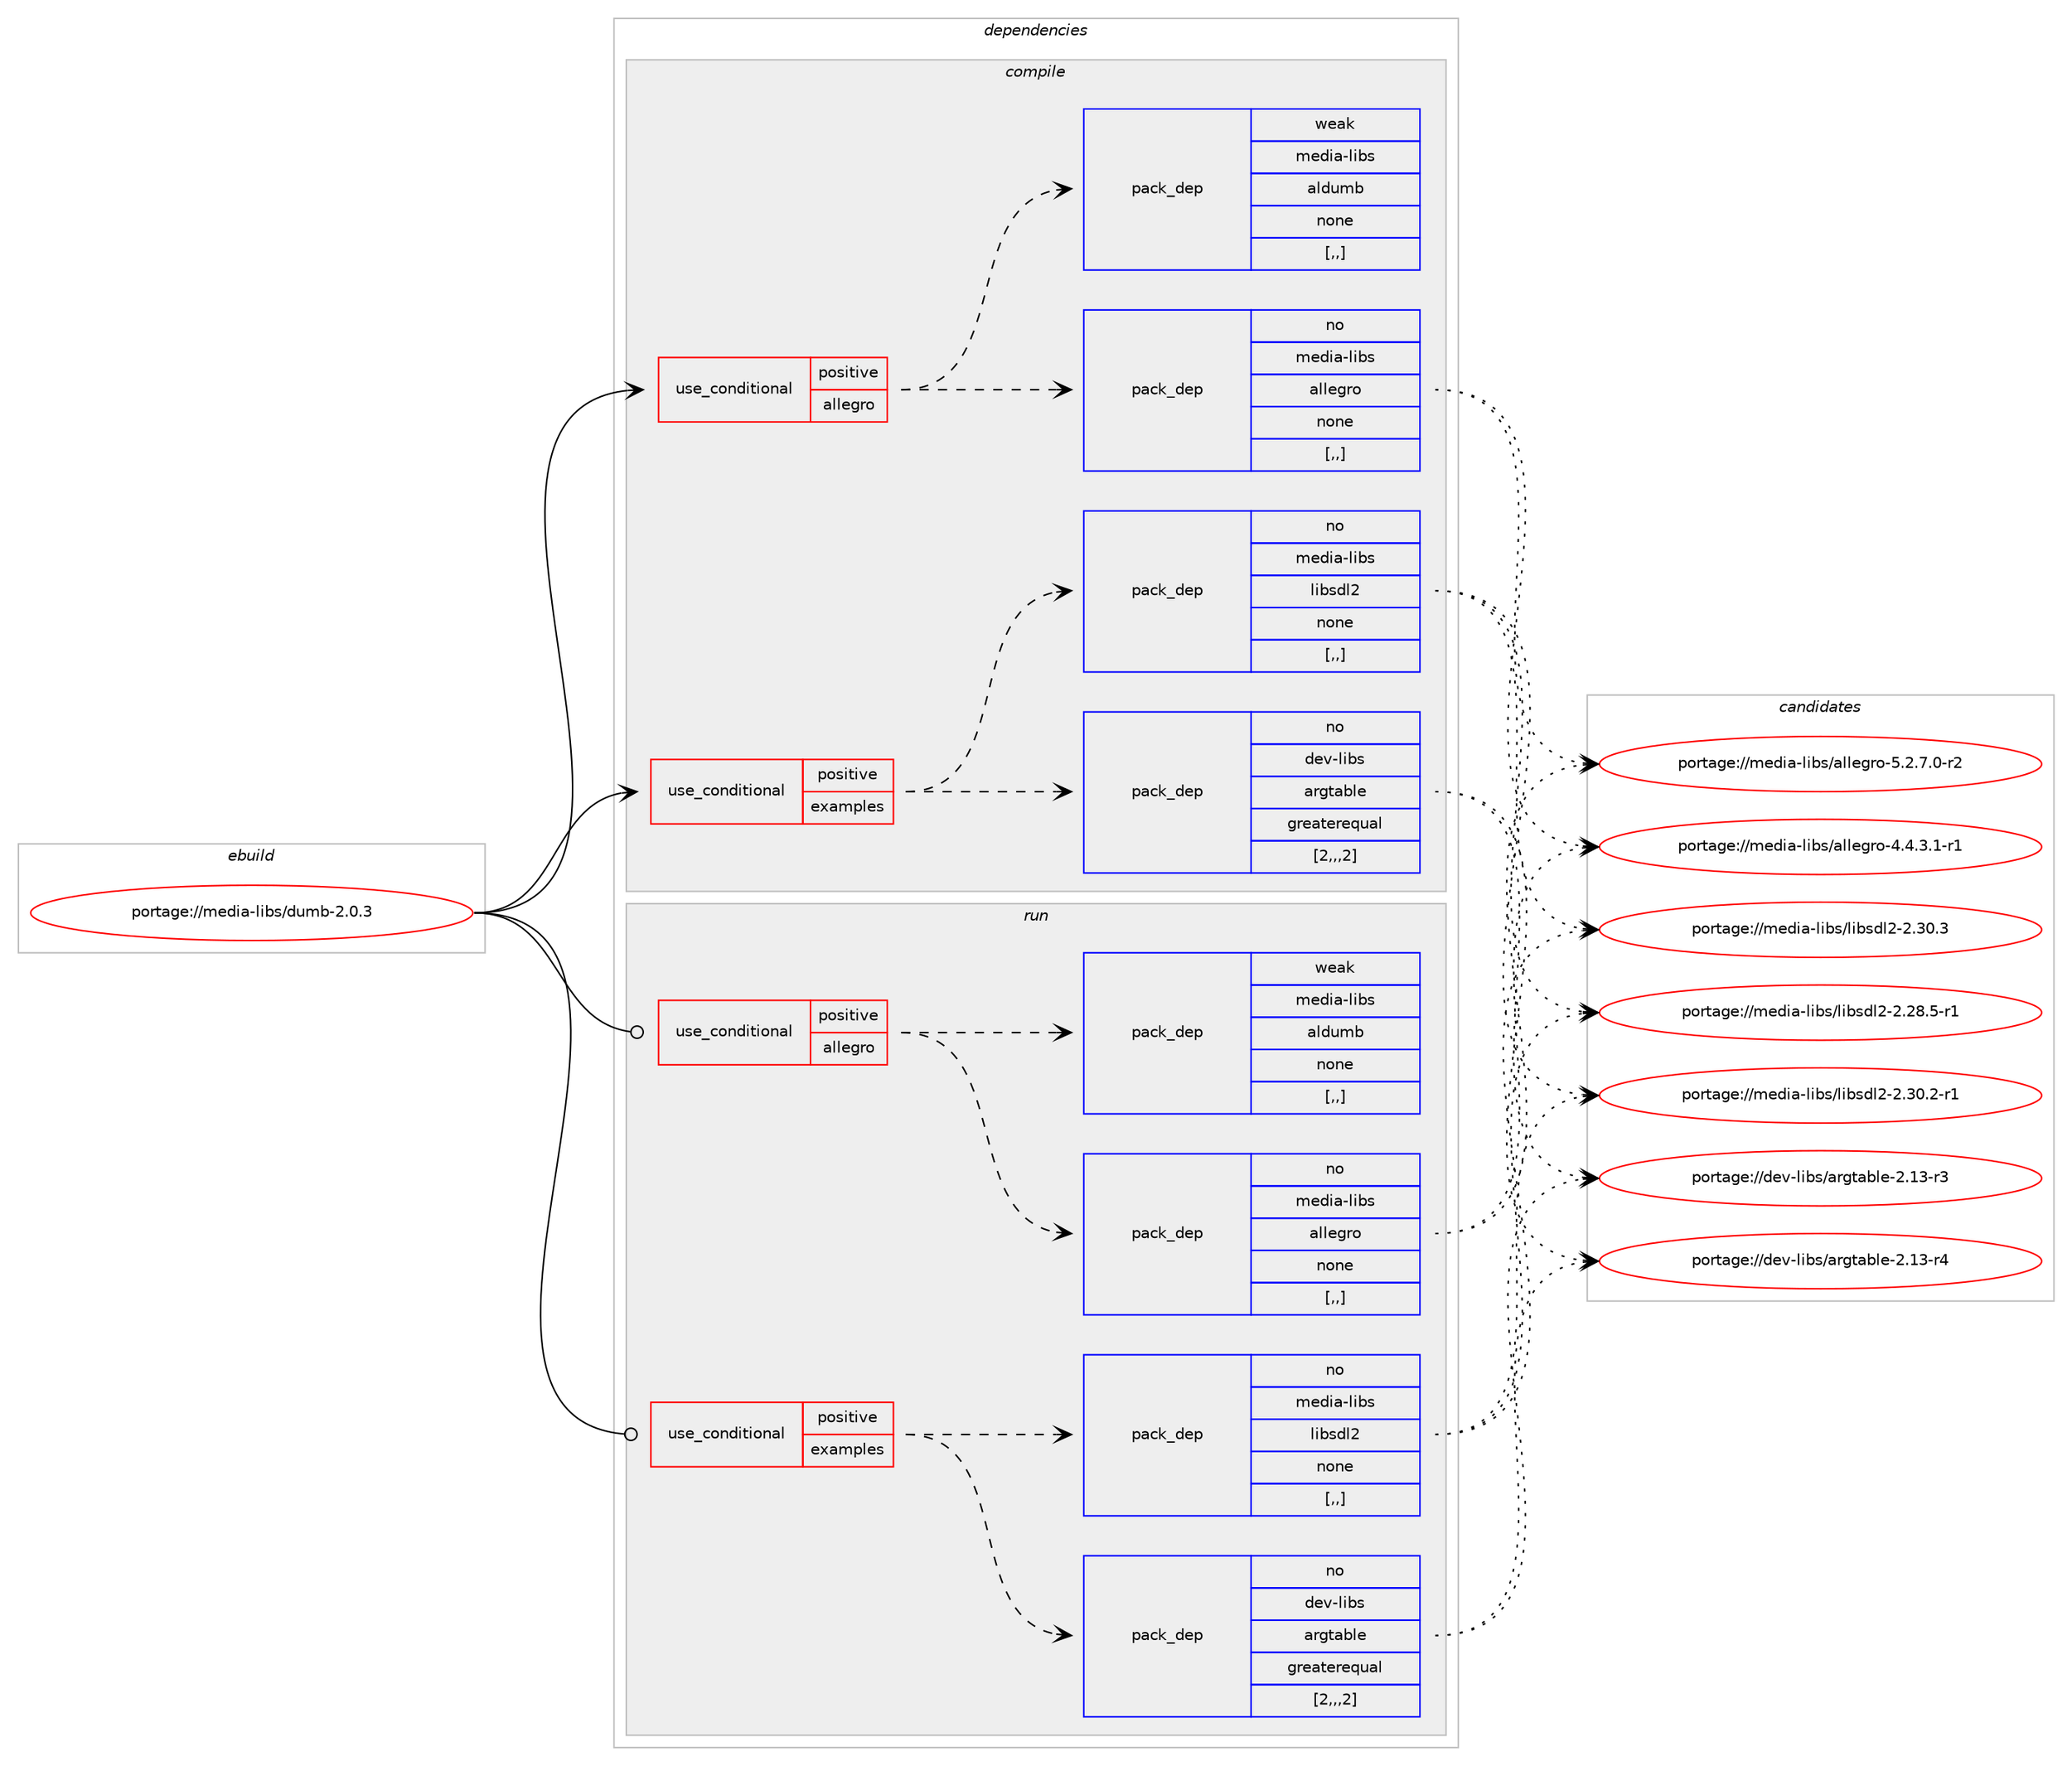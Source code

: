 digraph prolog {

# *************
# Graph options
# *************

newrank=true;
concentrate=true;
compound=true;
graph [rankdir=LR,fontname=Helvetica,fontsize=10,ranksep=1.5];#, ranksep=2.5, nodesep=0.2];
edge  [arrowhead=vee];
node  [fontname=Helvetica,fontsize=10];

# **********
# The ebuild
# **********

subgraph cluster_leftcol {
color=gray;
rank=same;
label=<<i>ebuild</i>>;
id [label="portage://media-libs/dumb-2.0.3", color=red, width=4, href="../media-libs/dumb-2.0.3.svg"];
}

# ****************
# The dependencies
# ****************

subgraph cluster_midcol {
color=gray;
label=<<i>dependencies</i>>;
subgraph cluster_compile {
fillcolor="#eeeeee";
style=filled;
label=<<i>compile</i>>;
subgraph cond72942 {
dependency289819 [label=<<TABLE BORDER="0" CELLBORDER="1" CELLSPACING="0" CELLPADDING="4"><TR><TD ROWSPAN="3" CELLPADDING="10">use_conditional</TD></TR><TR><TD>positive</TD></TR><TR><TD>allegro</TD></TR></TABLE>>, shape=none, color=red];
subgraph pack214571 {
dependency289820 [label=<<TABLE BORDER="0" CELLBORDER="1" CELLSPACING="0" CELLPADDING="4" WIDTH="220"><TR><TD ROWSPAN="6" CELLPADDING="30">pack_dep</TD></TR><TR><TD WIDTH="110">no</TD></TR><TR><TD>media-libs</TD></TR><TR><TD>allegro</TD></TR><TR><TD>none</TD></TR><TR><TD>[,,]</TD></TR></TABLE>>, shape=none, color=blue];
}
dependency289819:e -> dependency289820:w [weight=20,style="dashed",arrowhead="vee"];
subgraph pack214572 {
dependency289821 [label=<<TABLE BORDER="0" CELLBORDER="1" CELLSPACING="0" CELLPADDING="4" WIDTH="220"><TR><TD ROWSPAN="6" CELLPADDING="30">pack_dep</TD></TR><TR><TD WIDTH="110">weak</TD></TR><TR><TD>media-libs</TD></TR><TR><TD>aldumb</TD></TR><TR><TD>none</TD></TR><TR><TD>[,,]</TD></TR></TABLE>>, shape=none, color=blue];
}
dependency289819:e -> dependency289821:w [weight=20,style="dashed",arrowhead="vee"];
}
id:e -> dependency289819:w [weight=20,style="solid",arrowhead="vee"];
subgraph cond72943 {
dependency289822 [label=<<TABLE BORDER="0" CELLBORDER="1" CELLSPACING="0" CELLPADDING="4"><TR><TD ROWSPAN="3" CELLPADDING="10">use_conditional</TD></TR><TR><TD>positive</TD></TR><TR><TD>examples</TD></TR></TABLE>>, shape=none, color=red];
subgraph pack214573 {
dependency289823 [label=<<TABLE BORDER="0" CELLBORDER="1" CELLSPACING="0" CELLPADDING="4" WIDTH="220"><TR><TD ROWSPAN="6" CELLPADDING="30">pack_dep</TD></TR><TR><TD WIDTH="110">no</TD></TR><TR><TD>dev-libs</TD></TR><TR><TD>argtable</TD></TR><TR><TD>greaterequal</TD></TR><TR><TD>[2,,,2]</TD></TR></TABLE>>, shape=none, color=blue];
}
dependency289822:e -> dependency289823:w [weight=20,style="dashed",arrowhead="vee"];
subgraph pack214574 {
dependency289824 [label=<<TABLE BORDER="0" CELLBORDER="1" CELLSPACING="0" CELLPADDING="4" WIDTH="220"><TR><TD ROWSPAN="6" CELLPADDING="30">pack_dep</TD></TR><TR><TD WIDTH="110">no</TD></TR><TR><TD>media-libs</TD></TR><TR><TD>libsdl2</TD></TR><TR><TD>none</TD></TR><TR><TD>[,,]</TD></TR></TABLE>>, shape=none, color=blue];
}
dependency289822:e -> dependency289824:w [weight=20,style="dashed",arrowhead="vee"];
}
id:e -> dependency289822:w [weight=20,style="solid",arrowhead="vee"];
}
subgraph cluster_compileandrun {
fillcolor="#eeeeee";
style=filled;
label=<<i>compile and run</i>>;
}
subgraph cluster_run {
fillcolor="#eeeeee";
style=filled;
label=<<i>run</i>>;
subgraph cond72944 {
dependency289825 [label=<<TABLE BORDER="0" CELLBORDER="1" CELLSPACING="0" CELLPADDING="4"><TR><TD ROWSPAN="3" CELLPADDING="10">use_conditional</TD></TR><TR><TD>positive</TD></TR><TR><TD>allegro</TD></TR></TABLE>>, shape=none, color=red];
subgraph pack214575 {
dependency289826 [label=<<TABLE BORDER="0" CELLBORDER="1" CELLSPACING="0" CELLPADDING="4" WIDTH="220"><TR><TD ROWSPAN="6" CELLPADDING="30">pack_dep</TD></TR><TR><TD WIDTH="110">no</TD></TR><TR><TD>media-libs</TD></TR><TR><TD>allegro</TD></TR><TR><TD>none</TD></TR><TR><TD>[,,]</TD></TR></TABLE>>, shape=none, color=blue];
}
dependency289825:e -> dependency289826:w [weight=20,style="dashed",arrowhead="vee"];
subgraph pack214576 {
dependency289827 [label=<<TABLE BORDER="0" CELLBORDER="1" CELLSPACING="0" CELLPADDING="4" WIDTH="220"><TR><TD ROWSPAN="6" CELLPADDING="30">pack_dep</TD></TR><TR><TD WIDTH="110">weak</TD></TR><TR><TD>media-libs</TD></TR><TR><TD>aldumb</TD></TR><TR><TD>none</TD></TR><TR><TD>[,,]</TD></TR></TABLE>>, shape=none, color=blue];
}
dependency289825:e -> dependency289827:w [weight=20,style="dashed",arrowhead="vee"];
}
id:e -> dependency289825:w [weight=20,style="solid",arrowhead="odot"];
subgraph cond72945 {
dependency289828 [label=<<TABLE BORDER="0" CELLBORDER="1" CELLSPACING="0" CELLPADDING="4"><TR><TD ROWSPAN="3" CELLPADDING="10">use_conditional</TD></TR><TR><TD>positive</TD></TR><TR><TD>examples</TD></TR></TABLE>>, shape=none, color=red];
subgraph pack214577 {
dependency289829 [label=<<TABLE BORDER="0" CELLBORDER="1" CELLSPACING="0" CELLPADDING="4" WIDTH="220"><TR><TD ROWSPAN="6" CELLPADDING="30">pack_dep</TD></TR><TR><TD WIDTH="110">no</TD></TR><TR><TD>dev-libs</TD></TR><TR><TD>argtable</TD></TR><TR><TD>greaterequal</TD></TR><TR><TD>[2,,,2]</TD></TR></TABLE>>, shape=none, color=blue];
}
dependency289828:e -> dependency289829:w [weight=20,style="dashed",arrowhead="vee"];
subgraph pack214578 {
dependency289830 [label=<<TABLE BORDER="0" CELLBORDER="1" CELLSPACING="0" CELLPADDING="4" WIDTH="220"><TR><TD ROWSPAN="6" CELLPADDING="30">pack_dep</TD></TR><TR><TD WIDTH="110">no</TD></TR><TR><TD>media-libs</TD></TR><TR><TD>libsdl2</TD></TR><TR><TD>none</TD></TR><TR><TD>[,,]</TD></TR></TABLE>>, shape=none, color=blue];
}
dependency289828:e -> dependency289830:w [weight=20,style="dashed",arrowhead="vee"];
}
id:e -> dependency289828:w [weight=20,style="solid",arrowhead="odot"];
}
}

# **************
# The candidates
# **************

subgraph cluster_choices {
rank=same;
color=gray;
label=<<i>candidates</i>>;

subgraph choice214571 {
color=black;
nodesep=1;
choice109101100105974510810598115479710810810110311411145524652465146494511449 [label="portage://media-libs/allegro-4.4.3.1-r1", color=red, width=4,href="../media-libs/allegro-4.4.3.1-r1.svg"];
choice109101100105974510810598115479710810810110311411145534650465546484511450 [label="portage://media-libs/allegro-5.2.7.0-r2", color=red, width=4,href="../media-libs/allegro-5.2.7.0-r2.svg"];
dependency289820:e -> choice109101100105974510810598115479710810810110311411145524652465146494511449:w [style=dotted,weight="100"];
dependency289820:e -> choice109101100105974510810598115479710810810110311411145534650465546484511450:w [style=dotted,weight="100"];
}
subgraph choice214572 {
color=black;
nodesep=1;
}
subgraph choice214573 {
color=black;
nodesep=1;
choice10010111845108105981154797114103116979810810145504649514511451 [label="portage://dev-libs/argtable-2.13-r3", color=red, width=4,href="../dev-libs/argtable-2.13-r3.svg"];
choice10010111845108105981154797114103116979810810145504649514511452 [label="portage://dev-libs/argtable-2.13-r4", color=red, width=4,href="../dev-libs/argtable-2.13-r4.svg"];
dependency289823:e -> choice10010111845108105981154797114103116979810810145504649514511451:w [style=dotted,weight="100"];
dependency289823:e -> choice10010111845108105981154797114103116979810810145504649514511452:w [style=dotted,weight="100"];
}
subgraph choice214574 {
color=black;
nodesep=1;
choice109101100105974510810598115471081059811510010850455046505646534511449 [label="portage://media-libs/libsdl2-2.28.5-r1", color=red, width=4,href="../media-libs/libsdl2-2.28.5-r1.svg"];
choice109101100105974510810598115471081059811510010850455046514846504511449 [label="portage://media-libs/libsdl2-2.30.2-r1", color=red, width=4,href="../media-libs/libsdl2-2.30.2-r1.svg"];
choice10910110010597451081059811547108105981151001085045504651484651 [label="portage://media-libs/libsdl2-2.30.3", color=red, width=4,href="../media-libs/libsdl2-2.30.3.svg"];
dependency289824:e -> choice109101100105974510810598115471081059811510010850455046505646534511449:w [style=dotted,weight="100"];
dependency289824:e -> choice109101100105974510810598115471081059811510010850455046514846504511449:w [style=dotted,weight="100"];
dependency289824:e -> choice10910110010597451081059811547108105981151001085045504651484651:w [style=dotted,weight="100"];
}
subgraph choice214575 {
color=black;
nodesep=1;
choice109101100105974510810598115479710810810110311411145524652465146494511449 [label="portage://media-libs/allegro-4.4.3.1-r1", color=red, width=4,href="../media-libs/allegro-4.4.3.1-r1.svg"];
choice109101100105974510810598115479710810810110311411145534650465546484511450 [label="portage://media-libs/allegro-5.2.7.0-r2", color=red, width=4,href="../media-libs/allegro-5.2.7.0-r2.svg"];
dependency289826:e -> choice109101100105974510810598115479710810810110311411145524652465146494511449:w [style=dotted,weight="100"];
dependency289826:e -> choice109101100105974510810598115479710810810110311411145534650465546484511450:w [style=dotted,weight="100"];
}
subgraph choice214576 {
color=black;
nodesep=1;
}
subgraph choice214577 {
color=black;
nodesep=1;
choice10010111845108105981154797114103116979810810145504649514511451 [label="portage://dev-libs/argtable-2.13-r3", color=red, width=4,href="../dev-libs/argtable-2.13-r3.svg"];
choice10010111845108105981154797114103116979810810145504649514511452 [label="portage://dev-libs/argtable-2.13-r4", color=red, width=4,href="../dev-libs/argtable-2.13-r4.svg"];
dependency289829:e -> choice10010111845108105981154797114103116979810810145504649514511451:w [style=dotted,weight="100"];
dependency289829:e -> choice10010111845108105981154797114103116979810810145504649514511452:w [style=dotted,weight="100"];
}
subgraph choice214578 {
color=black;
nodesep=1;
choice109101100105974510810598115471081059811510010850455046505646534511449 [label="portage://media-libs/libsdl2-2.28.5-r1", color=red, width=4,href="../media-libs/libsdl2-2.28.5-r1.svg"];
choice109101100105974510810598115471081059811510010850455046514846504511449 [label="portage://media-libs/libsdl2-2.30.2-r1", color=red, width=4,href="../media-libs/libsdl2-2.30.2-r1.svg"];
choice10910110010597451081059811547108105981151001085045504651484651 [label="portage://media-libs/libsdl2-2.30.3", color=red, width=4,href="../media-libs/libsdl2-2.30.3.svg"];
dependency289830:e -> choice109101100105974510810598115471081059811510010850455046505646534511449:w [style=dotted,weight="100"];
dependency289830:e -> choice109101100105974510810598115471081059811510010850455046514846504511449:w [style=dotted,weight="100"];
dependency289830:e -> choice10910110010597451081059811547108105981151001085045504651484651:w [style=dotted,weight="100"];
}
}

}
